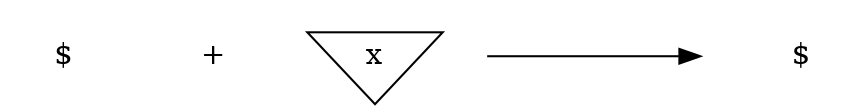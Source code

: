 digraph "" {
    graph[dpi="60";compound="true"];

    subgraph L {
        left[shape="none";label="$"];
    }

    subgraph AB {
        temp1[shape="none";label="+"];
    }

    subgraph R {
        right[shape="invtriangle";label="x"];
    }

    subgraph BC {
        node[color="invis";shape="point"];
        temp2b;
        temp2c;

        temp2b -> temp2c[constraint="false";label="wwwwwww";fontcolor="invis"];
    }

    subgraph Res {
        result[shape="none";label="$"];
    }
}

